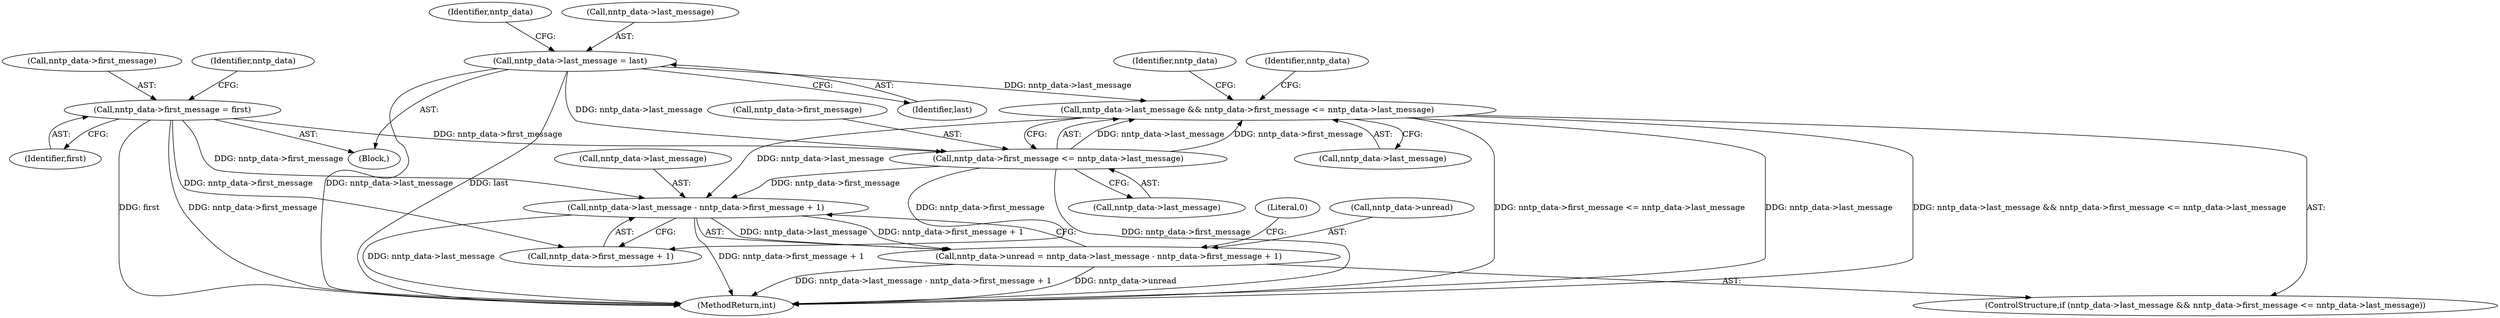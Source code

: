 digraph "0_neomutt_6296f7153f0c9d5e5cd3aaf08f9731e56621bdd3@pointer" {
"1000208" [label="(Call,nntp_data->last_message - nntp_data->first_message + 1)"];
"1000193" [label="(Call,nntp_data->last_message && nntp_data->first_message <= nntp_data->last_message)"];
"1000197" [label="(Call,nntp_data->first_message <= nntp_data->last_message)"];
"1000154" [label="(Call,nntp_data->first_message = first)"];
"1000159" [label="(Call,nntp_data->last_message = last)"];
"1000204" [label="(Call,nntp_data->unread = nntp_data->last_message - nntp_data->first_message + 1)"];
"1000206" [label="(Identifier,nntp_data)"];
"1000220" [label="(Identifier,nntp_data)"];
"1000204" [label="(Call,nntp_data->unread = nntp_data->last_message - nntp_data->first_message + 1)"];
"1000163" [label="(Identifier,last)"];
"1000197" [label="(Call,nntp_data->first_message <= nntp_data->last_message)"];
"1000194" [label="(Call,nntp_data->last_message)"];
"1000166" [label="(Identifier,nntp_data)"];
"1000225" [label="(MethodReturn,int)"];
"1000212" [label="(Call,nntp_data->first_message + 1)"];
"1000205" [label="(Call,nntp_data->unread)"];
"1000193" [label="(Call,nntp_data->last_message && nntp_data->first_message <= nntp_data->last_message)"];
"1000208" [label="(Call,nntp_data->last_message - nntp_data->first_message + 1)"];
"1000159" [label="(Call,nntp_data->last_message = last)"];
"1000224" [label="(Literal,0)"];
"1000198" [label="(Call,nntp_data->first_message)"];
"1000192" [label="(ControlStructure,if (nntp_data->last_message && nntp_data->first_message <= nntp_data->last_message))"];
"1000161" [label="(Identifier,nntp_data)"];
"1000158" [label="(Identifier,first)"];
"1000201" [label="(Call,nntp_data->last_message)"];
"1000209" [label="(Call,nntp_data->last_message)"];
"1000155" [label="(Call,nntp_data->first_message)"];
"1000154" [label="(Call,nntp_data->first_message = first)"];
"1000103" [label="(Block,)"];
"1000160" [label="(Call,nntp_data->last_message)"];
"1000208" -> "1000204"  [label="AST: "];
"1000208" -> "1000212"  [label="CFG: "];
"1000209" -> "1000208"  [label="AST: "];
"1000212" -> "1000208"  [label="AST: "];
"1000204" -> "1000208"  [label="CFG: "];
"1000208" -> "1000225"  [label="DDG: nntp_data->last_message"];
"1000208" -> "1000225"  [label="DDG: nntp_data->first_message + 1"];
"1000208" -> "1000204"  [label="DDG: nntp_data->last_message"];
"1000208" -> "1000204"  [label="DDG: nntp_data->first_message + 1"];
"1000193" -> "1000208"  [label="DDG: nntp_data->last_message"];
"1000154" -> "1000208"  [label="DDG: nntp_data->first_message"];
"1000197" -> "1000208"  [label="DDG: nntp_data->first_message"];
"1000193" -> "1000192"  [label="AST: "];
"1000193" -> "1000194"  [label="CFG: "];
"1000193" -> "1000197"  [label="CFG: "];
"1000194" -> "1000193"  [label="AST: "];
"1000197" -> "1000193"  [label="AST: "];
"1000206" -> "1000193"  [label="CFG: "];
"1000220" -> "1000193"  [label="CFG: "];
"1000193" -> "1000225"  [label="DDG: nntp_data->first_message <= nntp_data->last_message"];
"1000193" -> "1000225"  [label="DDG: nntp_data->last_message"];
"1000193" -> "1000225"  [label="DDG: nntp_data->last_message && nntp_data->first_message <= nntp_data->last_message"];
"1000197" -> "1000193"  [label="DDG: nntp_data->last_message"];
"1000197" -> "1000193"  [label="DDG: nntp_data->first_message"];
"1000159" -> "1000193"  [label="DDG: nntp_data->last_message"];
"1000197" -> "1000201"  [label="CFG: "];
"1000198" -> "1000197"  [label="AST: "];
"1000201" -> "1000197"  [label="AST: "];
"1000197" -> "1000225"  [label="DDG: nntp_data->first_message"];
"1000154" -> "1000197"  [label="DDG: nntp_data->first_message"];
"1000159" -> "1000197"  [label="DDG: nntp_data->last_message"];
"1000197" -> "1000212"  [label="DDG: nntp_data->first_message"];
"1000154" -> "1000103"  [label="AST: "];
"1000154" -> "1000158"  [label="CFG: "];
"1000155" -> "1000154"  [label="AST: "];
"1000158" -> "1000154"  [label="AST: "];
"1000161" -> "1000154"  [label="CFG: "];
"1000154" -> "1000225"  [label="DDG: nntp_data->first_message"];
"1000154" -> "1000225"  [label="DDG: first"];
"1000154" -> "1000212"  [label="DDG: nntp_data->first_message"];
"1000159" -> "1000103"  [label="AST: "];
"1000159" -> "1000163"  [label="CFG: "];
"1000160" -> "1000159"  [label="AST: "];
"1000163" -> "1000159"  [label="AST: "];
"1000166" -> "1000159"  [label="CFG: "];
"1000159" -> "1000225"  [label="DDG: nntp_data->last_message"];
"1000159" -> "1000225"  [label="DDG: last"];
"1000204" -> "1000192"  [label="AST: "];
"1000205" -> "1000204"  [label="AST: "];
"1000224" -> "1000204"  [label="CFG: "];
"1000204" -> "1000225"  [label="DDG: nntp_data->unread"];
"1000204" -> "1000225"  [label="DDG: nntp_data->last_message - nntp_data->first_message + 1"];
}
